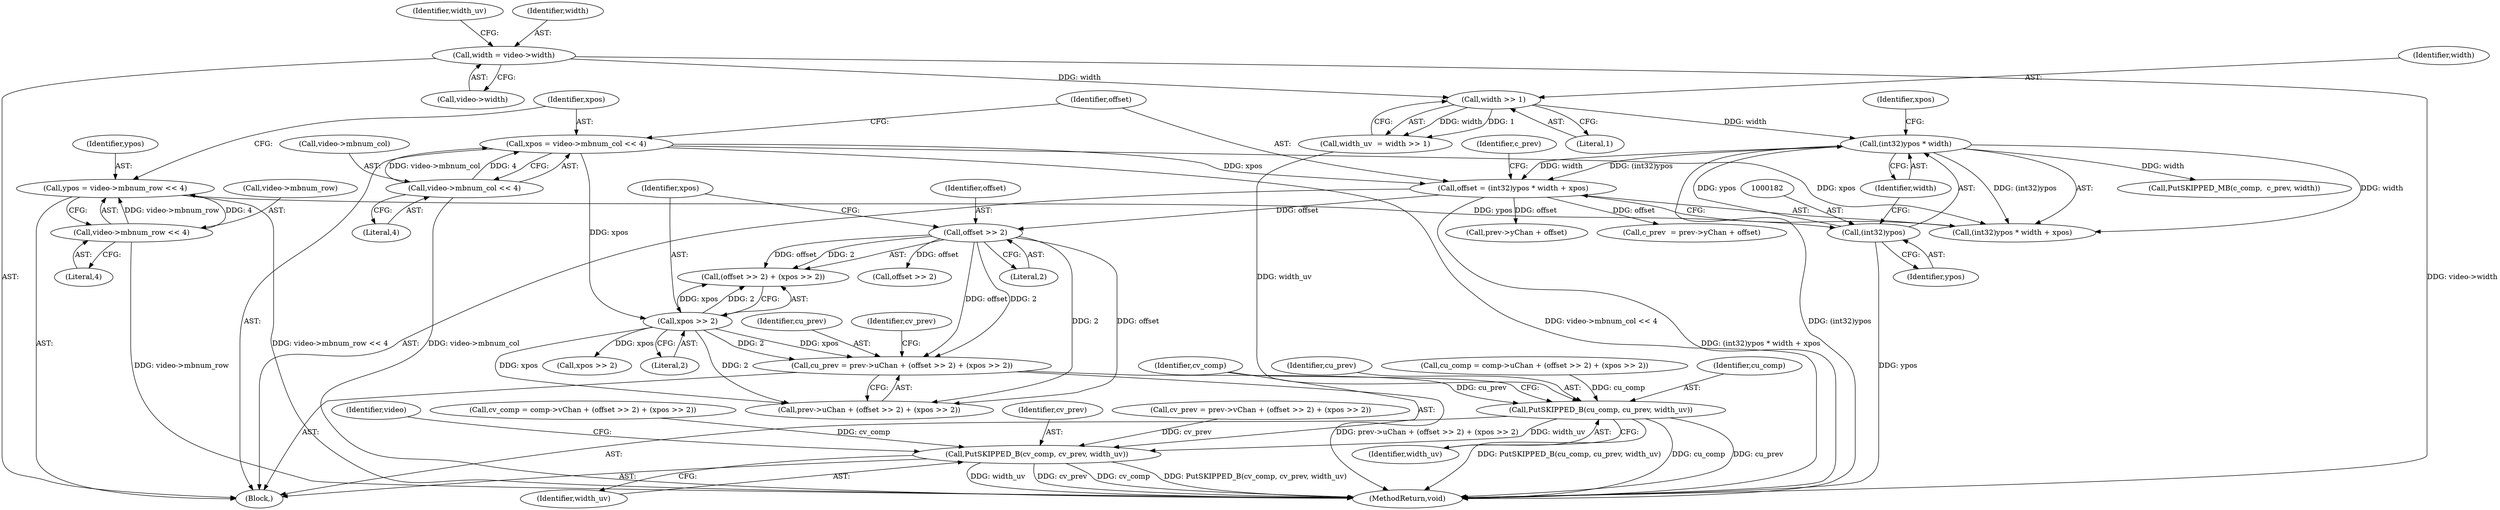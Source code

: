 digraph "0_Android_961e5ac5788b52304e64b9a509781beaf5201fb0_0@pointer" {
"1000193" [label="(Call,cu_prev = prev->uChan + (offset >> 2) + (xpos >> 2))"];
"1000200" [label="(Call,offset >> 2)"];
"1000177" [label="(Call,offset = (int32)ypos * width + xpos)"];
"1000180" [label="(Call,(int32)ypos * width)"];
"1000181" [label="(Call,(int32)ypos)"];
"1000163" [label="(Call,ypos = video->mbnum_row << 4)"];
"1000165" [label="(Call,video->mbnum_row << 4)"];
"1000160" [label="(Call,width >> 1)"];
"1000153" [label="(Call,width = video->width)"];
"1000170" [label="(Call,xpos = video->mbnum_col << 4)"];
"1000172" [label="(Call,video->mbnum_col << 4)"];
"1000203" [label="(Call,xpos >> 2)"];
"1000261" [label="(Call,PutSKIPPED_B(cu_comp, cu_prev, width_uv))"];
"1000265" [label="(Call,PutSKIPPED_B(cv_comp, cv_prev, width_uv))"];
"1000200" [label="(Call,offset >> 2)"];
"1000201" [label="(Identifier,offset)"];
"1000185" [label="(Identifier,xpos)"];
"1000112" [label="(Block,)"];
"1000179" [label="(Call,(int32)ypos * width + xpos)"];
"1000181" [label="(Call,(int32)ypos)"];
"1000164" [label="(Identifier,ypos)"];
"1000178" [label="(Identifier,offset)"];
"1000184" [label="(Identifier,width)"];
"1000163" [label="(Call,ypos = video->mbnum_row << 4)"];
"1000171" [label="(Identifier,xpos)"];
"1000264" [label="(Identifier,width_uv)"];
"1000213" [label="(Call,offset >> 2)"];
"1000261" [label="(Call,PutSKIPPED_B(cu_comp, cu_prev, width_uv))"];
"1000244" [label="(Call,cv_comp = comp->vChan + (offset >> 2) + (xpos >> 2))"];
"1000159" [label="(Identifier,width_uv)"];
"1000267" [label="(Identifier,cv_prev)"];
"1000188" [label="(Call,prev->yChan + offset)"];
"1000183" [label="(Identifier,ypos)"];
"1000207" [label="(Identifier,cv_prev)"];
"1000206" [label="(Call,cv_prev = prev->vChan + (offset >> 2) + (xpos >> 2))"];
"1000180" [label="(Call,(int32)ypos * width)"];
"1000186" [label="(Call,c_prev  = prev->yChan + offset)"];
"1000155" [label="(Call,video->width)"];
"1000265" [label="(Call,PutSKIPPED_B(cv_comp, cv_prev, width_uv))"];
"1000187" [label="(Identifier,c_prev)"];
"1000169" [label="(Literal,4)"];
"1000204" [label="(Identifier,xpos)"];
"1000216" [label="(Call,xpos >> 2)"];
"1000205" [label="(Literal,2)"];
"1000199" [label="(Call,(offset >> 2) + (xpos >> 2))"];
"1000202" [label="(Literal,2)"];
"1000158" [label="(Call,width_uv  = width >> 1)"];
"1000176" [label="(Literal,4)"];
"1000166" [label="(Call,video->mbnum_row)"];
"1000162" [label="(Literal,1)"];
"1000172" [label="(Call,video->mbnum_col << 4)"];
"1000165" [label="(Call,video->mbnum_row << 4)"];
"1000203" [label="(Call,xpos >> 2)"];
"1000154" [label="(Identifier,width)"];
"1000170" [label="(Call,xpos = video->mbnum_col << 4)"];
"1000193" [label="(Call,cu_prev = prev->uChan + (offset >> 2) + (xpos >> 2))"];
"1000390" [label="(MethodReturn,void)"];
"1000266" [label="(Identifier,cv_comp)"];
"1000272" [label="(Identifier,video)"];
"1000268" [label="(Identifier,width_uv)"];
"1000262" [label="(Identifier,cu_comp)"];
"1000153" [label="(Call,width = video->width)"];
"1000173" [label="(Call,video->mbnum_col)"];
"1000177" [label="(Call,offset = (int32)ypos * width + xpos)"];
"1000263" [label="(Identifier,cu_prev)"];
"1000195" [label="(Call,prev->uChan + (offset >> 2) + (xpos >> 2))"];
"1000194" [label="(Identifier,cu_prev)"];
"1000257" [label="(Call,PutSKIPPED_MB(c_comp,  c_prev, width))"];
"1000231" [label="(Call,cu_comp = comp->uChan + (offset >> 2) + (xpos >> 2))"];
"1000161" [label="(Identifier,width)"];
"1000160" [label="(Call,width >> 1)"];
"1000193" -> "1000112"  [label="AST: "];
"1000193" -> "1000195"  [label="CFG: "];
"1000194" -> "1000193"  [label="AST: "];
"1000195" -> "1000193"  [label="AST: "];
"1000207" -> "1000193"  [label="CFG: "];
"1000193" -> "1000390"  [label="DDG: prev->uChan + (offset >> 2) + (xpos >> 2)"];
"1000200" -> "1000193"  [label="DDG: offset"];
"1000200" -> "1000193"  [label="DDG: 2"];
"1000203" -> "1000193"  [label="DDG: xpos"];
"1000203" -> "1000193"  [label="DDG: 2"];
"1000193" -> "1000261"  [label="DDG: cu_prev"];
"1000200" -> "1000199"  [label="AST: "];
"1000200" -> "1000202"  [label="CFG: "];
"1000201" -> "1000200"  [label="AST: "];
"1000202" -> "1000200"  [label="AST: "];
"1000204" -> "1000200"  [label="CFG: "];
"1000200" -> "1000195"  [label="DDG: offset"];
"1000200" -> "1000195"  [label="DDG: 2"];
"1000200" -> "1000199"  [label="DDG: offset"];
"1000200" -> "1000199"  [label="DDG: 2"];
"1000177" -> "1000200"  [label="DDG: offset"];
"1000200" -> "1000213"  [label="DDG: offset"];
"1000177" -> "1000112"  [label="AST: "];
"1000177" -> "1000179"  [label="CFG: "];
"1000178" -> "1000177"  [label="AST: "];
"1000179" -> "1000177"  [label="AST: "];
"1000187" -> "1000177"  [label="CFG: "];
"1000177" -> "1000390"  [label="DDG: (int32)ypos * width + xpos"];
"1000180" -> "1000177"  [label="DDG: (int32)ypos"];
"1000180" -> "1000177"  [label="DDG: width"];
"1000170" -> "1000177"  [label="DDG: xpos"];
"1000177" -> "1000186"  [label="DDG: offset"];
"1000177" -> "1000188"  [label="DDG: offset"];
"1000180" -> "1000179"  [label="AST: "];
"1000180" -> "1000184"  [label="CFG: "];
"1000181" -> "1000180"  [label="AST: "];
"1000184" -> "1000180"  [label="AST: "];
"1000185" -> "1000180"  [label="CFG: "];
"1000180" -> "1000390"  [label="DDG: (int32)ypos"];
"1000180" -> "1000179"  [label="DDG: (int32)ypos"];
"1000180" -> "1000179"  [label="DDG: width"];
"1000181" -> "1000180"  [label="DDG: ypos"];
"1000160" -> "1000180"  [label="DDG: width"];
"1000180" -> "1000257"  [label="DDG: width"];
"1000181" -> "1000183"  [label="CFG: "];
"1000182" -> "1000181"  [label="AST: "];
"1000183" -> "1000181"  [label="AST: "];
"1000184" -> "1000181"  [label="CFG: "];
"1000181" -> "1000390"  [label="DDG: ypos"];
"1000163" -> "1000181"  [label="DDG: ypos"];
"1000163" -> "1000112"  [label="AST: "];
"1000163" -> "1000165"  [label="CFG: "];
"1000164" -> "1000163"  [label="AST: "];
"1000165" -> "1000163"  [label="AST: "];
"1000171" -> "1000163"  [label="CFG: "];
"1000163" -> "1000390"  [label="DDG: video->mbnum_row << 4"];
"1000165" -> "1000163"  [label="DDG: video->mbnum_row"];
"1000165" -> "1000163"  [label="DDG: 4"];
"1000165" -> "1000169"  [label="CFG: "];
"1000166" -> "1000165"  [label="AST: "];
"1000169" -> "1000165"  [label="AST: "];
"1000165" -> "1000390"  [label="DDG: video->mbnum_row"];
"1000160" -> "1000158"  [label="AST: "];
"1000160" -> "1000162"  [label="CFG: "];
"1000161" -> "1000160"  [label="AST: "];
"1000162" -> "1000160"  [label="AST: "];
"1000158" -> "1000160"  [label="CFG: "];
"1000160" -> "1000158"  [label="DDG: width"];
"1000160" -> "1000158"  [label="DDG: 1"];
"1000153" -> "1000160"  [label="DDG: width"];
"1000153" -> "1000112"  [label="AST: "];
"1000153" -> "1000155"  [label="CFG: "];
"1000154" -> "1000153"  [label="AST: "];
"1000155" -> "1000153"  [label="AST: "];
"1000159" -> "1000153"  [label="CFG: "];
"1000153" -> "1000390"  [label="DDG: video->width"];
"1000170" -> "1000112"  [label="AST: "];
"1000170" -> "1000172"  [label="CFG: "];
"1000171" -> "1000170"  [label="AST: "];
"1000172" -> "1000170"  [label="AST: "];
"1000178" -> "1000170"  [label="CFG: "];
"1000170" -> "1000390"  [label="DDG: video->mbnum_col << 4"];
"1000172" -> "1000170"  [label="DDG: video->mbnum_col"];
"1000172" -> "1000170"  [label="DDG: 4"];
"1000170" -> "1000179"  [label="DDG: xpos"];
"1000170" -> "1000203"  [label="DDG: xpos"];
"1000172" -> "1000176"  [label="CFG: "];
"1000173" -> "1000172"  [label="AST: "];
"1000176" -> "1000172"  [label="AST: "];
"1000172" -> "1000390"  [label="DDG: video->mbnum_col"];
"1000203" -> "1000199"  [label="AST: "];
"1000203" -> "1000205"  [label="CFG: "];
"1000204" -> "1000203"  [label="AST: "];
"1000205" -> "1000203"  [label="AST: "];
"1000199" -> "1000203"  [label="CFG: "];
"1000203" -> "1000195"  [label="DDG: xpos"];
"1000203" -> "1000195"  [label="DDG: 2"];
"1000203" -> "1000199"  [label="DDG: xpos"];
"1000203" -> "1000199"  [label="DDG: 2"];
"1000203" -> "1000216"  [label="DDG: xpos"];
"1000261" -> "1000112"  [label="AST: "];
"1000261" -> "1000264"  [label="CFG: "];
"1000262" -> "1000261"  [label="AST: "];
"1000263" -> "1000261"  [label="AST: "];
"1000264" -> "1000261"  [label="AST: "];
"1000266" -> "1000261"  [label="CFG: "];
"1000261" -> "1000390"  [label="DDG: cu_comp"];
"1000261" -> "1000390"  [label="DDG: cu_prev"];
"1000261" -> "1000390"  [label="DDG: PutSKIPPED_B(cu_comp, cu_prev, width_uv)"];
"1000231" -> "1000261"  [label="DDG: cu_comp"];
"1000158" -> "1000261"  [label="DDG: width_uv"];
"1000261" -> "1000265"  [label="DDG: width_uv"];
"1000265" -> "1000112"  [label="AST: "];
"1000265" -> "1000268"  [label="CFG: "];
"1000266" -> "1000265"  [label="AST: "];
"1000267" -> "1000265"  [label="AST: "];
"1000268" -> "1000265"  [label="AST: "];
"1000272" -> "1000265"  [label="CFG: "];
"1000265" -> "1000390"  [label="DDG: PutSKIPPED_B(cv_comp, cv_prev, width_uv)"];
"1000265" -> "1000390"  [label="DDG: width_uv"];
"1000265" -> "1000390"  [label="DDG: cv_prev"];
"1000265" -> "1000390"  [label="DDG: cv_comp"];
"1000244" -> "1000265"  [label="DDG: cv_comp"];
"1000206" -> "1000265"  [label="DDG: cv_prev"];
}

